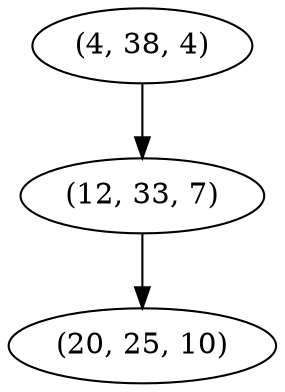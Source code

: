 digraph tree {
    "(4, 38, 4)";
    "(12, 33, 7)";
    "(20, 25, 10)";
    "(4, 38, 4)" -> "(12, 33, 7)";
    "(12, 33, 7)" -> "(20, 25, 10)";
}
